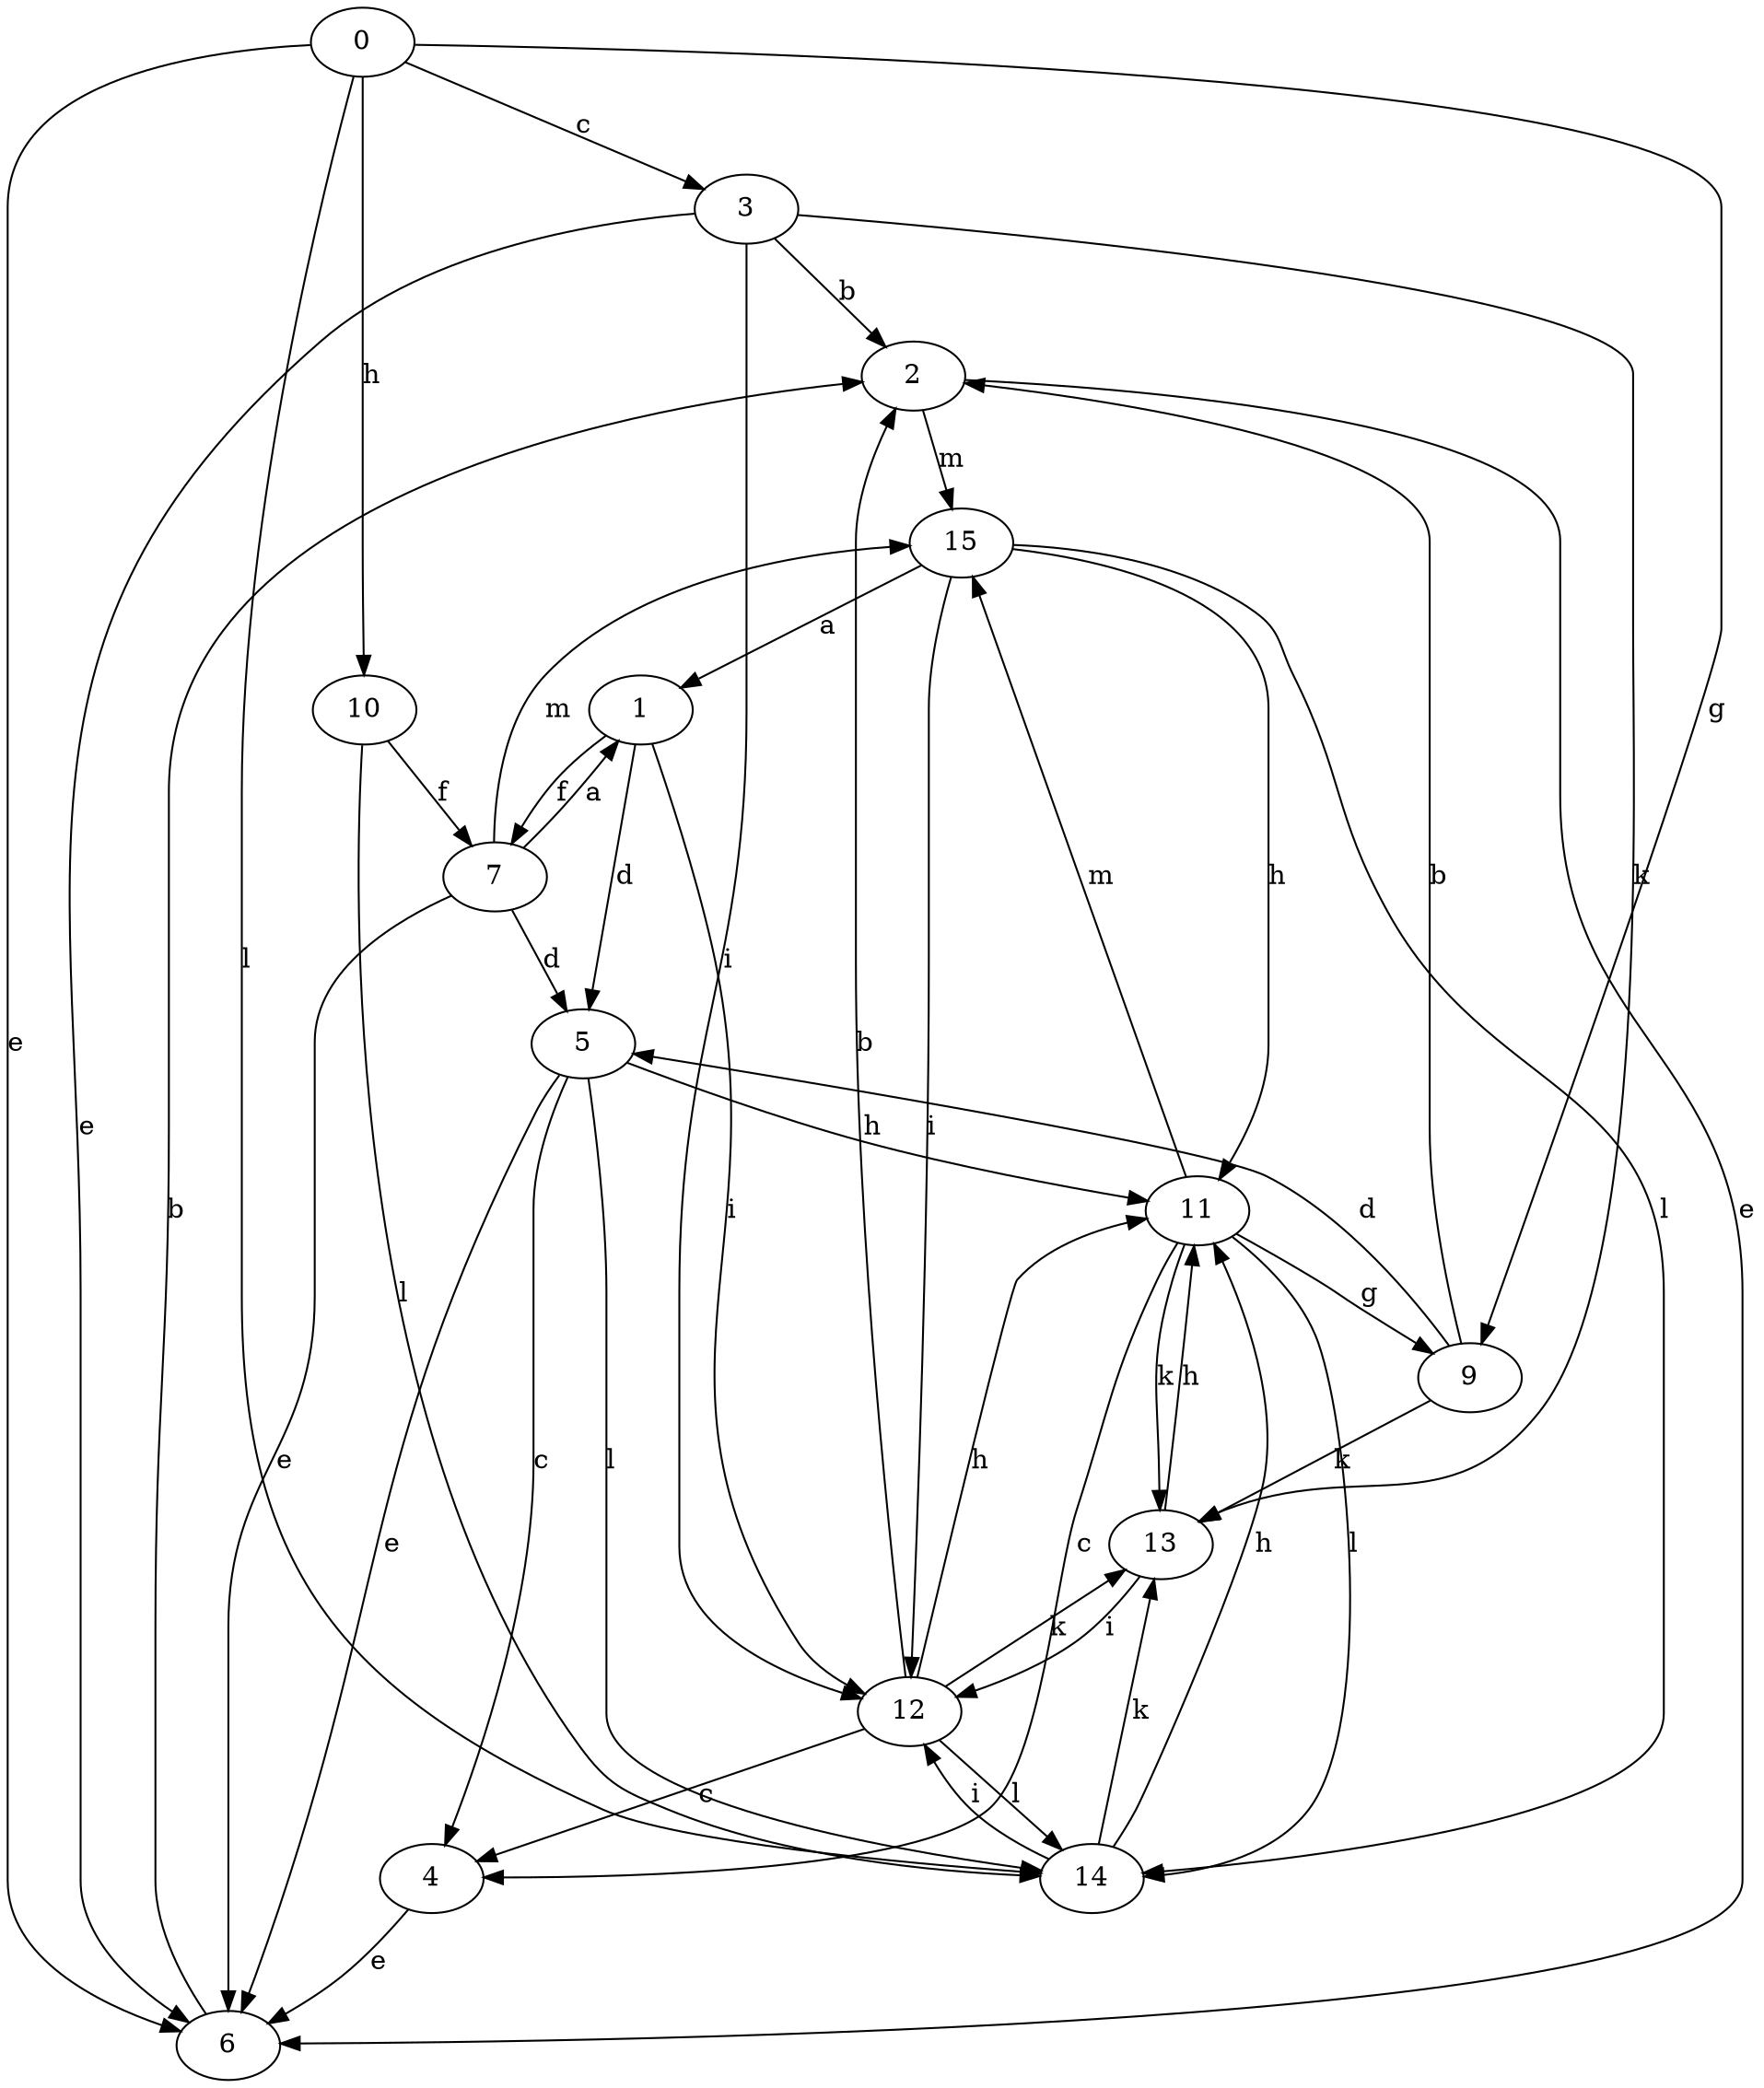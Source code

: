 strict digraph  {
0;
1;
2;
3;
4;
5;
6;
7;
9;
10;
11;
12;
13;
14;
15;
0 -> 3  [label=c];
0 -> 6  [label=e];
0 -> 9  [label=g];
0 -> 10  [label=h];
0 -> 14  [label=l];
1 -> 5  [label=d];
1 -> 7  [label=f];
1 -> 12  [label=i];
2 -> 6  [label=e];
2 -> 15  [label=m];
3 -> 2  [label=b];
3 -> 6  [label=e];
3 -> 12  [label=i];
3 -> 13  [label=k];
4 -> 6  [label=e];
5 -> 4  [label=c];
5 -> 6  [label=e];
5 -> 11  [label=h];
5 -> 14  [label=l];
6 -> 2  [label=b];
7 -> 1  [label=a];
7 -> 5  [label=d];
7 -> 6  [label=e];
7 -> 15  [label=m];
9 -> 2  [label=b];
9 -> 5  [label=d];
9 -> 13  [label=k];
10 -> 7  [label=f];
10 -> 14  [label=l];
11 -> 4  [label=c];
11 -> 9  [label=g];
11 -> 13  [label=k];
11 -> 14  [label=l];
11 -> 15  [label=m];
12 -> 2  [label=b];
12 -> 4  [label=c];
12 -> 11  [label=h];
12 -> 13  [label=k];
12 -> 14  [label=l];
13 -> 11  [label=h];
13 -> 12  [label=i];
14 -> 11  [label=h];
14 -> 12  [label=i];
14 -> 13  [label=k];
15 -> 1  [label=a];
15 -> 11  [label=h];
15 -> 12  [label=i];
15 -> 14  [label=l];
}
